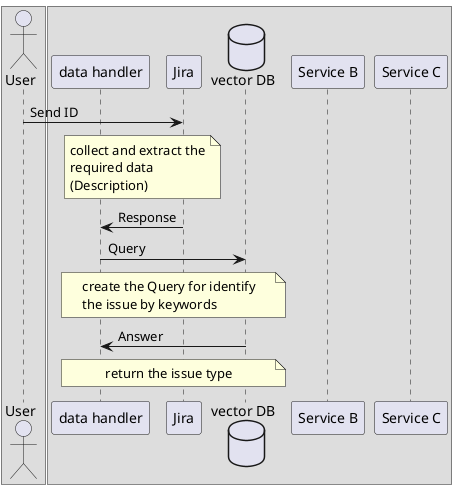@startuml
box
actor User
box end
box
participant "data handler" as dh
participant "Jira" as j
database "vector DB" as VDB
participant "Service B" as B
participant "Service C" as C
box end


User -> j : Send ID
note over j,dh
collect and extract the
required data
(Description)
end note
j -> dh : Response

dh -> VDB : Query
note over dh,VDB
create the Query for identify
the issue by keywords
end note
VDB -> dh: Answer
note over VDB,dh 
return the issue type
end note



@enduml

